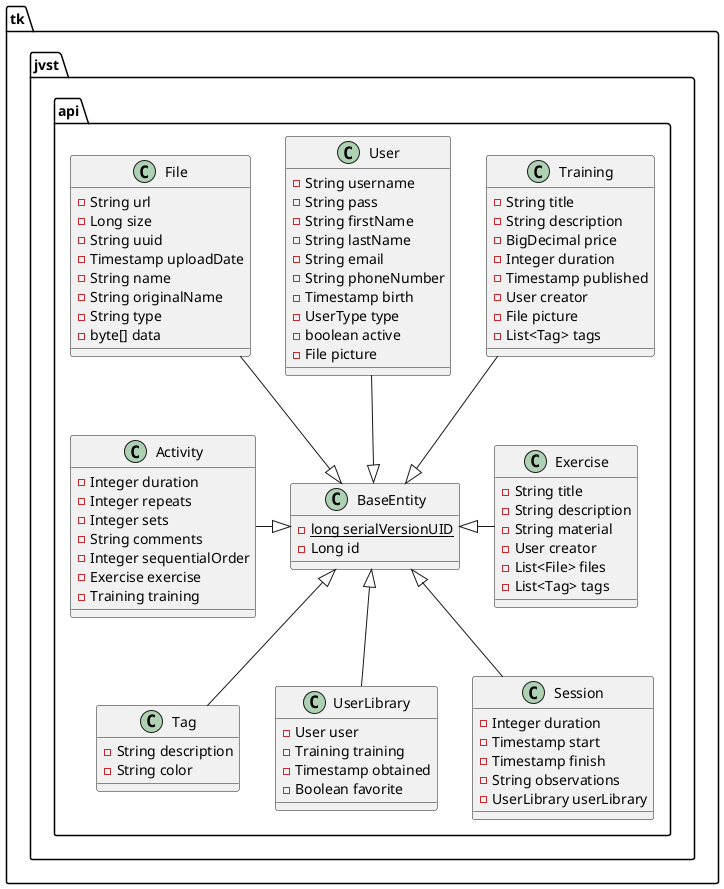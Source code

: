 @startuml
package tk.jvst.api{
class BaseEntity {
- {static} long serialVersionUID
- Long id
}
class Activity {
- Integer duration
- Integer repeats
- Integer sets
- String comments
- Integer sequentialOrder
- Exercise exercise
- Training training
}
class Tag {
- String description
- String color
}
class UserLibrary {
- User user
- Training training
- Timestamp obtained
- Boolean favorite
}
class File {
- String url
- Long size
- String uuid
- Timestamp uploadDate
- String name
- String originalName
- String type
- byte[] data
}
class User {
- String username
- String pass
- String firstName
- String lastName
- String email
- String phoneNumber
- Timestamp birth
- UserType type
- boolean active
- File picture
}
class Exercise {
- String title
- String description
- String material
- User creator
- List<File> files
- List<Tag> tags
}
class Session {
- Integer duration
- Timestamp start
- Timestamp finish
- String observations
- UserLibrary userLibrary
}
class Training {
- String title
- String description
- BigDecimal price
- Integer duration
- Timestamp published
- User creator
- File picture
- List<Tag> tags
}
}
BaseEntity <|-l- Activity
BaseEntity <|-d- Tag
BaseEntity <|-d- UserLibrary
BaseEntity <|-u- File
BaseEntity <|-u- User
BaseEntity <|-r- Exercise
BaseEntity <|-d- Session
BaseEntity <|-u- Training
@enduml